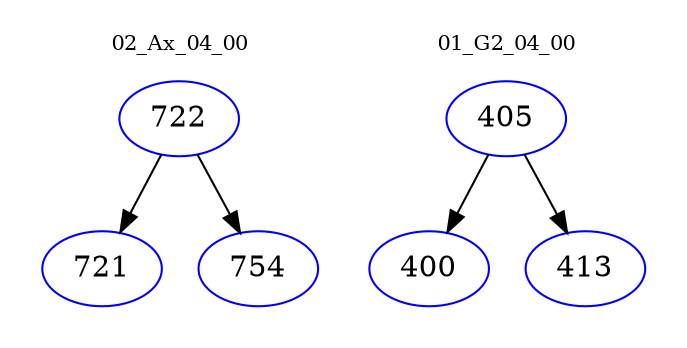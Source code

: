 digraph{
subgraph cluster_0 {
color = white
label = "02_Ax_04_00";
fontsize=10;
T0_722 [label="722", color="blue"]
T0_722 -> T0_721 [color="black"]
T0_721 [label="721", color="blue"]
T0_722 -> T0_754 [color="black"]
T0_754 [label="754", color="blue"]
}
subgraph cluster_1 {
color = white
label = "01_G2_04_00";
fontsize=10;
T1_405 [label="405", color="blue"]
T1_405 -> T1_400 [color="black"]
T1_400 [label="400", color="blue"]
T1_405 -> T1_413 [color="black"]
T1_413 [label="413", color="blue"]
}
}
